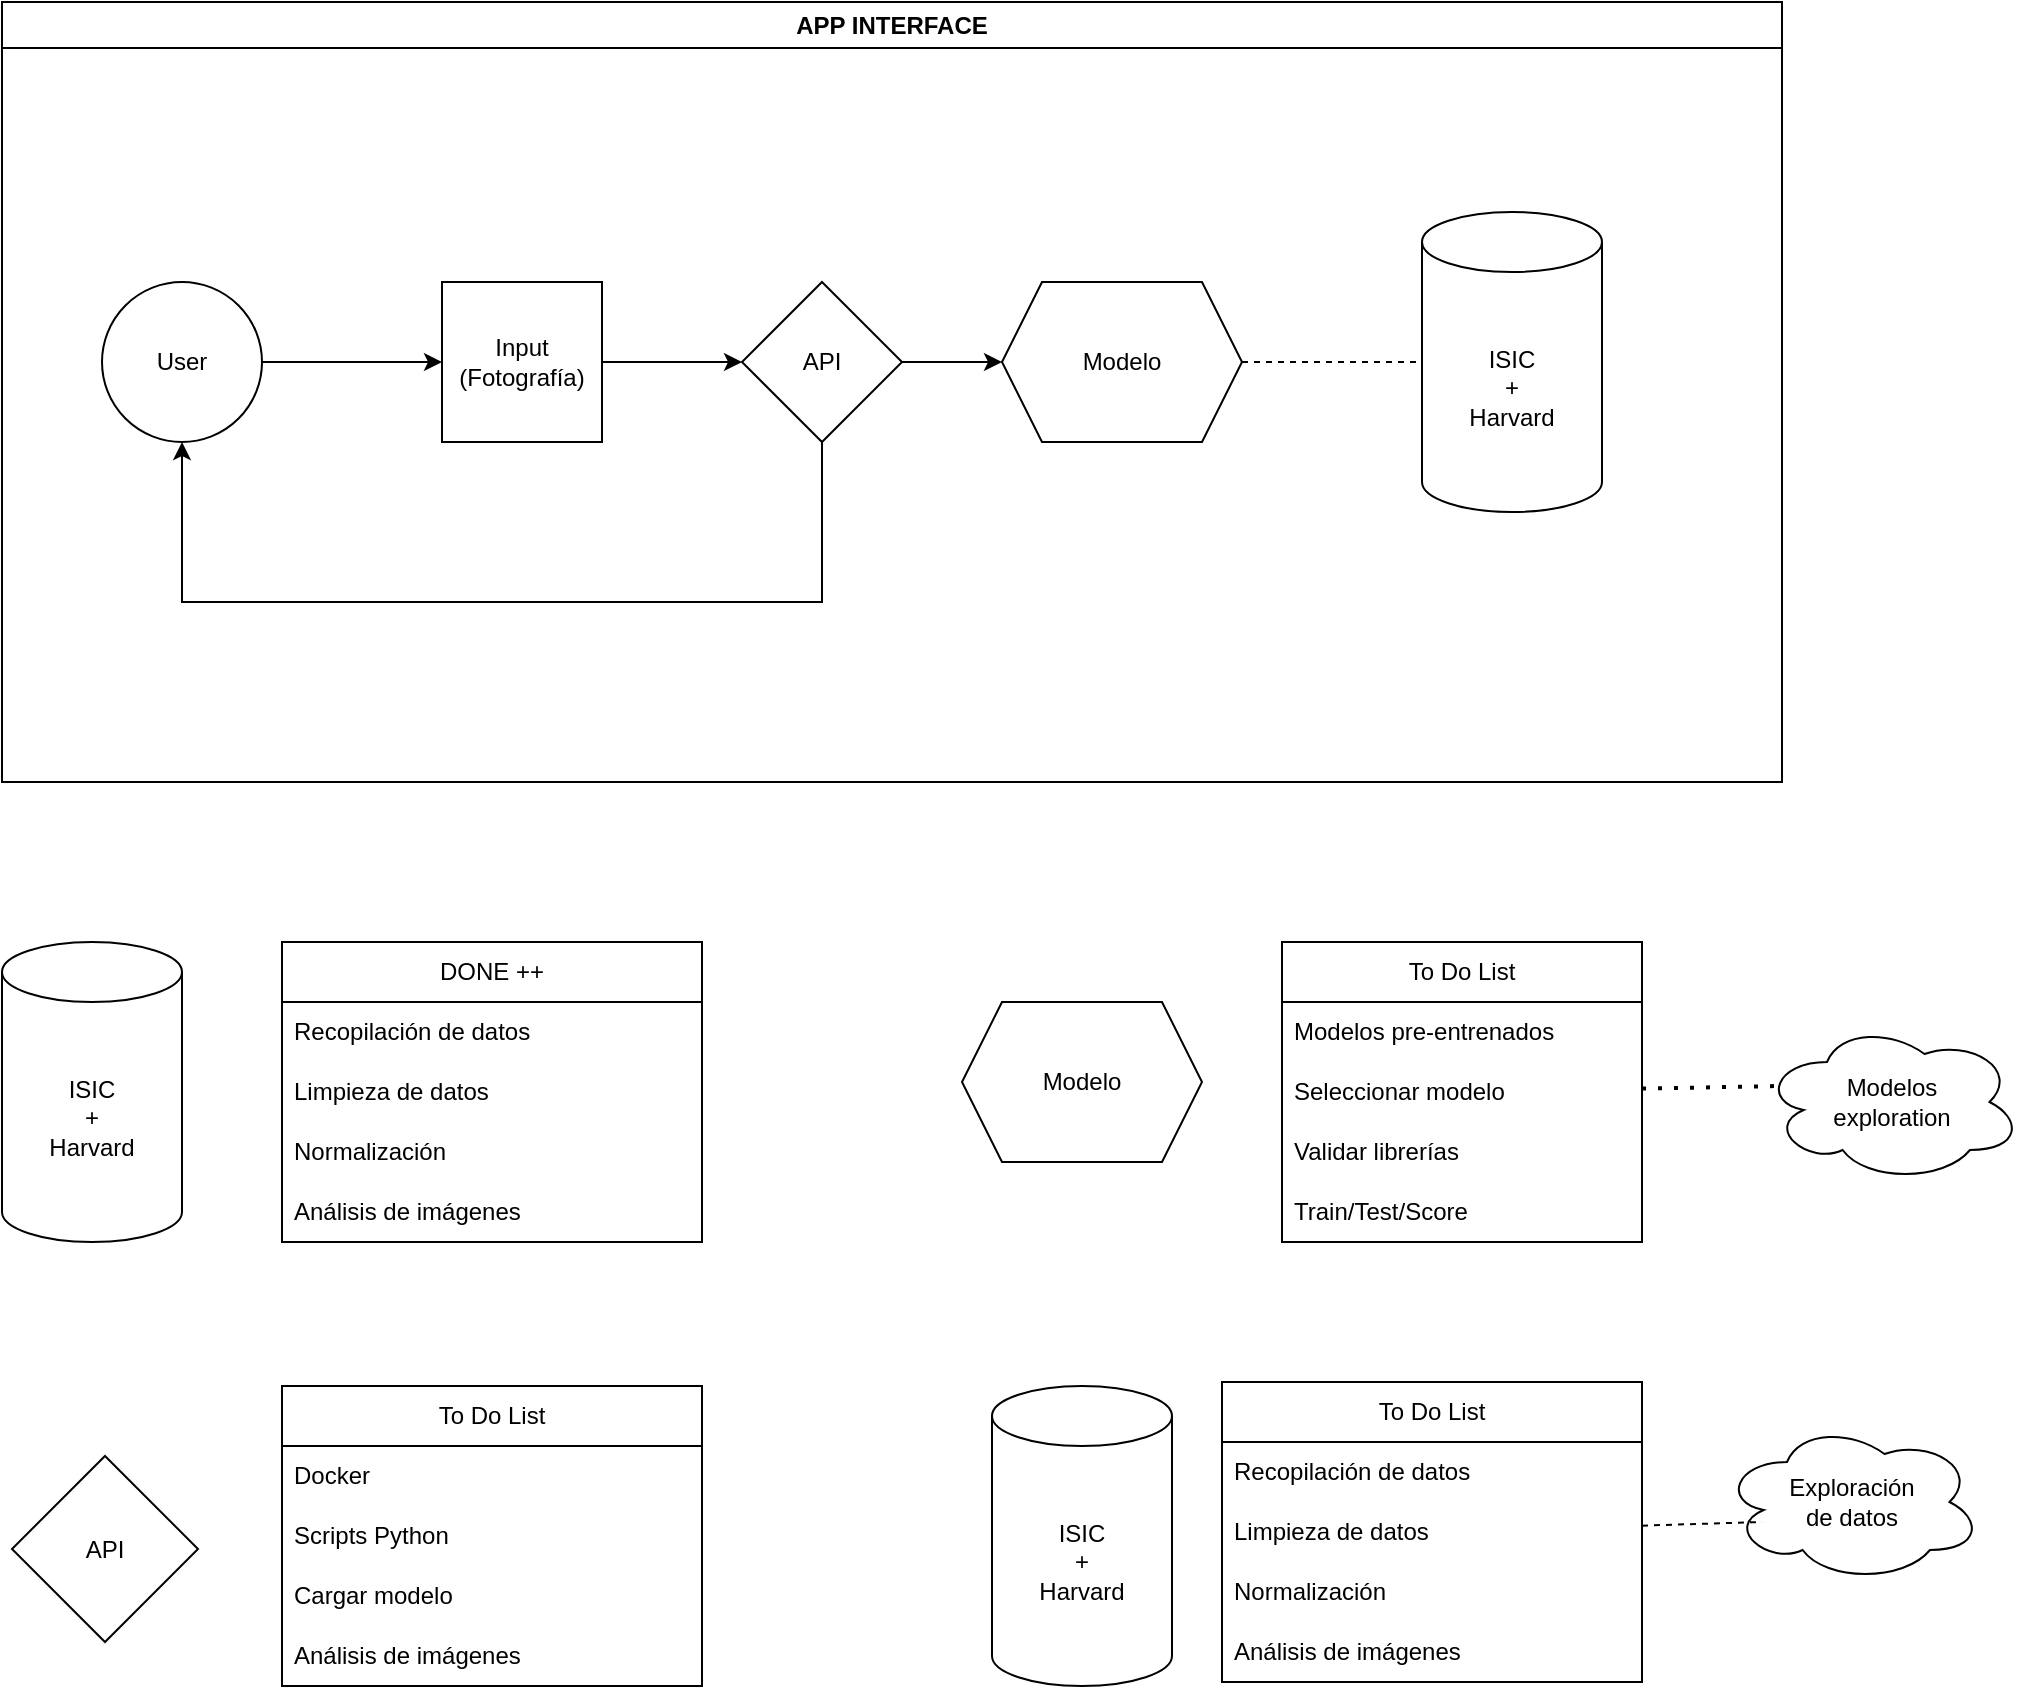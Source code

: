 <mxfile version="25.0.3">
  <diagram name="Página-1" id="kOcMI8-Fo4ylRm-2LRCN">
    <mxGraphModel dx="1066" dy="543" grid="1" gridSize="10" guides="1" tooltips="1" connect="1" arrows="1" fold="1" page="1" pageScale="1" pageWidth="1169" pageHeight="1654" math="0" shadow="0">
      <root>
        <mxCell id="0" />
        <mxCell id="1" parent="0" />
        <mxCell id="aMf8dFrQwE9VW0ghKY-0-3" value="User" style="ellipse;whiteSpace=wrap;html=1;aspect=fixed;" parent="1" vertex="1">
          <mxGeometry x="80" y="160" width="80" height="80" as="geometry" />
        </mxCell>
        <mxCell id="aMf8dFrQwE9VW0ghKY-0-4" value="Input&lt;div&gt;(Fotografía)&lt;/div&gt;" style="whiteSpace=wrap;html=1;aspect=fixed;" parent="1" vertex="1">
          <mxGeometry x="250" y="160" width="80" height="80" as="geometry" />
        </mxCell>
        <mxCell id="aMf8dFrQwE9VW0ghKY-0-12" value="" style="edgeStyle=orthogonalEdgeStyle;rounded=0;orthogonalLoop=1;jettySize=auto;html=1;" parent="1" source="aMf8dFrQwE9VW0ghKY-0-5" target="aMf8dFrQwE9VW0ghKY-0-9" edge="1">
          <mxGeometry relative="1" as="geometry" />
        </mxCell>
        <mxCell id="aMf8dFrQwE9VW0ghKY-0-5" value="API" style="rhombus;whiteSpace=wrap;html=1;" parent="1" vertex="1">
          <mxGeometry x="400" y="160" width="80" height="80" as="geometry" />
        </mxCell>
        <mxCell id="aMf8dFrQwE9VW0ghKY-0-6" value="" style="endArrow=classic;html=1;rounded=0;exitX=1;exitY=0.5;exitDx=0;exitDy=0;entryX=0;entryY=0.5;entryDx=0;entryDy=0;" parent="1" source="aMf8dFrQwE9VW0ghKY-0-3" target="aMf8dFrQwE9VW0ghKY-0-4" edge="1">
          <mxGeometry width="50" height="50" relative="1" as="geometry">
            <mxPoint x="610" y="430" as="sourcePoint" />
            <mxPoint x="660" y="380" as="targetPoint" />
          </mxGeometry>
        </mxCell>
        <mxCell id="aMf8dFrQwE9VW0ghKY-0-7" value="" style="endArrow=classic;html=1;rounded=0;exitX=1;exitY=0.5;exitDx=0;exitDy=0;" parent="1" source="aMf8dFrQwE9VW0ghKY-0-4" target="aMf8dFrQwE9VW0ghKY-0-5" edge="1">
          <mxGeometry width="50" height="50" relative="1" as="geometry">
            <mxPoint x="610" y="430" as="sourcePoint" />
            <mxPoint x="660" y="380" as="targetPoint" />
          </mxGeometry>
        </mxCell>
        <mxCell id="aMf8dFrQwE9VW0ghKY-0-8" value="ISIC&lt;div&gt;+&lt;/div&gt;&lt;div&gt;Harvard&lt;/div&gt;" style="shape=cylinder3;whiteSpace=wrap;html=1;boundedLbl=1;backgroundOutline=1;size=15;" parent="1" vertex="1">
          <mxGeometry x="740" y="125" width="90" height="150" as="geometry" />
        </mxCell>
        <mxCell id="aMf8dFrQwE9VW0ghKY-0-9" value="Modelo" style="shape=hexagon;perimeter=hexagonPerimeter2;whiteSpace=wrap;html=1;fixedSize=1;" parent="1" vertex="1">
          <mxGeometry x="530" y="160" width="120" height="80" as="geometry" />
        </mxCell>
        <mxCell id="aMf8dFrQwE9VW0ghKY-0-11" value="" style="endArrow=classic;html=1;rounded=0;exitX=0.5;exitY=1;exitDx=0;exitDy=0;entryX=0.5;entryY=1;entryDx=0;entryDy=0;" parent="1" source="aMf8dFrQwE9VW0ghKY-0-5" target="aMf8dFrQwE9VW0ghKY-0-3" edge="1">
          <mxGeometry width="50" height="50" relative="1" as="geometry">
            <mxPoint x="610" y="430" as="sourcePoint" />
            <mxPoint x="440" y="360" as="targetPoint" />
            <Array as="points">
              <mxPoint x="440" y="320" />
              <mxPoint x="120" y="320" />
            </Array>
          </mxGeometry>
        </mxCell>
        <mxCell id="aMf8dFrQwE9VW0ghKY-0-13" value="" style="endArrow=none;dashed=1;html=1;rounded=0;exitX=1;exitY=0.5;exitDx=0;exitDy=0;entryX=0;entryY=0.5;entryDx=0;entryDy=0;entryPerimeter=0;" parent="1" source="aMf8dFrQwE9VW0ghKY-0-9" target="aMf8dFrQwE9VW0ghKY-0-8" edge="1">
          <mxGeometry width="50" height="50" relative="1" as="geometry">
            <mxPoint x="610" y="430" as="sourcePoint" />
            <mxPoint x="660" y="380" as="targetPoint" />
          </mxGeometry>
        </mxCell>
        <mxCell id="aMf8dFrQwE9VW0ghKY-0-15" value="APP INTERFACE" style="swimlane;whiteSpace=wrap;html=1;" parent="1" vertex="1">
          <mxGeometry x="30" y="20" width="890" height="390" as="geometry" />
        </mxCell>
        <mxCell id="aMf8dFrQwE9VW0ghKY-0-16" value="ISIC&lt;div&gt;+&lt;/div&gt;&lt;div&gt;Harvard&lt;/div&gt;" style="shape=cylinder3;whiteSpace=wrap;html=1;boundedLbl=1;backgroundOutline=1;size=15;" parent="1" vertex="1">
          <mxGeometry x="30" y="490" width="90" height="150" as="geometry" />
        </mxCell>
        <mxCell id="aMf8dFrQwE9VW0ghKY-0-17" value="DONE ++" style="swimlane;fontStyle=0;childLayout=stackLayout;horizontal=1;startSize=30;horizontalStack=0;resizeParent=1;resizeParentMax=0;resizeLast=0;collapsible=1;marginBottom=0;whiteSpace=wrap;html=1;" parent="1" vertex="1">
          <mxGeometry x="170" y="490" width="210" height="150" as="geometry">
            <mxRectangle x="250" y="500" width="60" height="30" as="alternateBounds" />
          </mxGeometry>
        </mxCell>
        <mxCell id="aMf8dFrQwE9VW0ghKY-0-18" value="Recopilación de datos" style="text;strokeColor=none;fillColor=none;align=left;verticalAlign=middle;spacingLeft=4;spacingRight=4;overflow=hidden;points=[[0,0.5],[1,0.5]];portConstraint=eastwest;rotatable=0;whiteSpace=wrap;html=1;" parent="aMf8dFrQwE9VW0ghKY-0-17" vertex="1">
          <mxGeometry y="30" width="210" height="30" as="geometry" />
        </mxCell>
        <mxCell id="aMf8dFrQwE9VW0ghKY-0-19" value="Limpieza de datos" style="text;strokeColor=none;fillColor=none;align=left;verticalAlign=middle;spacingLeft=4;spacingRight=4;overflow=hidden;points=[[0,0.5],[1,0.5]];portConstraint=eastwest;rotatable=0;whiteSpace=wrap;html=1;" parent="aMf8dFrQwE9VW0ghKY-0-17" vertex="1">
          <mxGeometry y="60" width="210" height="30" as="geometry" />
        </mxCell>
        <mxCell id="aMf8dFrQwE9VW0ghKY-0-20" value="Normalización" style="text;strokeColor=none;fillColor=none;align=left;verticalAlign=middle;spacingLeft=4;spacingRight=4;overflow=hidden;points=[[0,0.5],[1,0.5]];portConstraint=eastwest;rotatable=0;whiteSpace=wrap;html=1;" parent="aMf8dFrQwE9VW0ghKY-0-17" vertex="1">
          <mxGeometry y="90" width="210" height="30" as="geometry" />
        </mxCell>
        <mxCell id="aMf8dFrQwE9VW0ghKY-0-21" value="Análisis de imágenes" style="text;strokeColor=none;fillColor=none;align=left;verticalAlign=middle;spacingLeft=4;spacingRight=4;overflow=hidden;points=[[0,0.5],[1,0.5]];portConstraint=eastwest;rotatable=0;whiteSpace=wrap;html=1;" parent="aMf8dFrQwE9VW0ghKY-0-17" vertex="1">
          <mxGeometry y="120" width="210" height="30" as="geometry" />
        </mxCell>
        <mxCell id="aMf8dFrQwE9VW0ghKY-0-22" value="Modelo" style="shape=hexagon;perimeter=hexagonPerimeter2;whiteSpace=wrap;html=1;fixedSize=1;" parent="1" vertex="1">
          <mxGeometry x="510" y="520" width="120" height="80" as="geometry" />
        </mxCell>
        <mxCell id="aMf8dFrQwE9VW0ghKY-0-23" value="To Do List" style="swimlane;fontStyle=0;childLayout=stackLayout;horizontal=1;startSize=30;horizontalStack=0;resizeParent=1;resizeParentMax=0;resizeLast=0;collapsible=1;marginBottom=0;whiteSpace=wrap;html=1;" parent="1" vertex="1">
          <mxGeometry x="670" y="490" width="180" height="150" as="geometry">
            <mxRectangle x="250" y="500" width="60" height="30" as="alternateBounds" />
          </mxGeometry>
        </mxCell>
        <mxCell id="aMf8dFrQwE9VW0ghKY-0-26" value="Modelos pre-entrenados" style="text;strokeColor=none;fillColor=none;align=left;verticalAlign=middle;spacingLeft=4;spacingRight=4;overflow=hidden;points=[[0,0.5],[1,0.5]];portConstraint=eastwest;rotatable=0;whiteSpace=wrap;html=1;" parent="aMf8dFrQwE9VW0ghKY-0-23" vertex="1">
          <mxGeometry y="30" width="180" height="30" as="geometry" />
        </mxCell>
        <mxCell id="aMf8dFrQwE9VW0ghKY-0-24" value="Seleccionar modelo&amp;nbsp;" style="text;strokeColor=none;fillColor=none;align=left;verticalAlign=middle;spacingLeft=4;spacingRight=4;overflow=hidden;points=[[0,0.5],[1,0.5]];portConstraint=eastwest;rotatable=0;whiteSpace=wrap;html=1;" parent="aMf8dFrQwE9VW0ghKY-0-23" vertex="1">
          <mxGeometry y="60" width="180" height="30" as="geometry" />
        </mxCell>
        <mxCell id="aMf8dFrQwE9VW0ghKY-0-25" value="Validar librerías" style="text;strokeColor=none;fillColor=none;align=left;verticalAlign=middle;spacingLeft=4;spacingRight=4;overflow=hidden;points=[[0,0.5],[1,0.5]];portConstraint=eastwest;rotatable=0;whiteSpace=wrap;html=1;" parent="aMf8dFrQwE9VW0ghKY-0-23" vertex="1">
          <mxGeometry y="90" width="180" height="30" as="geometry" />
        </mxCell>
        <mxCell id="aMf8dFrQwE9VW0ghKY-0-27" value="Train/Test/Score" style="text;strokeColor=none;fillColor=none;align=left;verticalAlign=middle;spacingLeft=4;spacingRight=4;overflow=hidden;points=[[0,0.5],[1,0.5]];portConstraint=eastwest;rotatable=0;whiteSpace=wrap;html=1;" parent="aMf8dFrQwE9VW0ghKY-0-23" vertex="1">
          <mxGeometry y="120" width="180" height="30" as="geometry" />
        </mxCell>
        <mxCell id="aMf8dFrQwE9VW0ghKY-0-28" value="Modelos&lt;div&gt;exploration&lt;/div&gt;" style="ellipse;shape=cloud;whiteSpace=wrap;html=1;" parent="1" vertex="1">
          <mxGeometry x="910" y="530" width="130" height="80" as="geometry" />
        </mxCell>
        <mxCell id="aMf8dFrQwE9VW0ghKY-0-29" value="" style="endArrow=none;dashed=1;html=1;dashPattern=1 3;strokeWidth=2;rounded=0;entryX=0.07;entryY=0.4;entryDx=0;entryDy=0;entryPerimeter=0;" parent="1" source="aMf8dFrQwE9VW0ghKY-0-24" target="aMf8dFrQwE9VW0ghKY-0-28" edge="1">
          <mxGeometry width="50" height="50" relative="1" as="geometry">
            <mxPoint x="510" y="440" as="sourcePoint" />
            <mxPoint x="560" y="390" as="targetPoint" />
          </mxGeometry>
        </mxCell>
        <mxCell id="aMf8dFrQwE9VW0ghKY-0-30" value="API" style="rhombus;whiteSpace=wrap;html=1;" parent="1" vertex="1">
          <mxGeometry x="35" y="747" width="93" height="93" as="geometry" />
        </mxCell>
        <mxCell id="aMf8dFrQwE9VW0ghKY-0-31" value="To Do List" style="swimlane;fontStyle=0;childLayout=stackLayout;horizontal=1;startSize=30;horizontalStack=0;resizeParent=1;resizeParentMax=0;resizeLast=0;collapsible=1;marginBottom=0;whiteSpace=wrap;html=1;" parent="1" vertex="1">
          <mxGeometry x="170" y="712" width="210" height="150" as="geometry">
            <mxRectangle x="250" y="500" width="60" height="30" as="alternateBounds" />
          </mxGeometry>
        </mxCell>
        <mxCell id="aMf8dFrQwE9VW0ghKY-0-32" value="Docker" style="text;strokeColor=none;fillColor=none;align=left;verticalAlign=middle;spacingLeft=4;spacingRight=4;overflow=hidden;points=[[0,0.5],[1,0.5]];portConstraint=eastwest;rotatable=0;whiteSpace=wrap;html=1;" parent="aMf8dFrQwE9VW0ghKY-0-31" vertex="1">
          <mxGeometry y="30" width="210" height="30" as="geometry" />
        </mxCell>
        <mxCell id="aMf8dFrQwE9VW0ghKY-0-33" value="Scripts Python" style="text;strokeColor=none;fillColor=none;align=left;verticalAlign=middle;spacingLeft=4;spacingRight=4;overflow=hidden;points=[[0,0.5],[1,0.5]];portConstraint=eastwest;rotatable=0;whiteSpace=wrap;html=1;" parent="aMf8dFrQwE9VW0ghKY-0-31" vertex="1">
          <mxGeometry y="60" width="210" height="30" as="geometry" />
        </mxCell>
        <mxCell id="aMf8dFrQwE9VW0ghKY-0-34" value="Cargar modelo" style="text;strokeColor=none;fillColor=none;align=left;verticalAlign=middle;spacingLeft=4;spacingRight=4;overflow=hidden;points=[[0,0.5],[1,0.5]];portConstraint=eastwest;rotatable=0;whiteSpace=wrap;html=1;" parent="aMf8dFrQwE9VW0ghKY-0-31" vertex="1">
          <mxGeometry y="90" width="210" height="30" as="geometry" />
        </mxCell>
        <mxCell id="aMf8dFrQwE9VW0ghKY-0-35" value="Análisis de imágenes" style="text;strokeColor=none;fillColor=none;align=left;verticalAlign=middle;spacingLeft=4;spacingRight=4;overflow=hidden;points=[[0,0.5],[1,0.5]];portConstraint=eastwest;rotatable=0;whiteSpace=wrap;html=1;" parent="aMf8dFrQwE9VW0ghKY-0-31" vertex="1">
          <mxGeometry y="120" width="210" height="30" as="geometry" />
        </mxCell>
        <mxCell id="Svqmvw50BXlxAv2IqVhk-1" value="ISIC&lt;div&gt;+&lt;/div&gt;&lt;div&gt;Harvard&lt;/div&gt;" style="shape=cylinder3;whiteSpace=wrap;html=1;boundedLbl=1;backgroundOutline=1;size=15;" vertex="1" parent="1">
          <mxGeometry x="525" y="712" width="90" height="150" as="geometry" />
        </mxCell>
        <mxCell id="Svqmvw50BXlxAv2IqVhk-2" value="To Do List" style="swimlane;fontStyle=0;childLayout=stackLayout;horizontal=1;startSize=30;horizontalStack=0;resizeParent=1;resizeParentMax=0;resizeLast=0;collapsible=1;marginBottom=0;whiteSpace=wrap;html=1;" vertex="1" parent="1">
          <mxGeometry x="640" y="710" width="210" height="150" as="geometry">
            <mxRectangle x="250" y="500" width="60" height="30" as="alternateBounds" />
          </mxGeometry>
        </mxCell>
        <mxCell id="Svqmvw50BXlxAv2IqVhk-3" value="Recopilación de datos" style="text;strokeColor=none;fillColor=none;align=left;verticalAlign=middle;spacingLeft=4;spacingRight=4;overflow=hidden;points=[[0,0.5],[1,0.5]];portConstraint=eastwest;rotatable=0;whiteSpace=wrap;html=1;" vertex="1" parent="Svqmvw50BXlxAv2IqVhk-2">
          <mxGeometry y="30" width="210" height="30" as="geometry" />
        </mxCell>
        <mxCell id="Svqmvw50BXlxAv2IqVhk-4" value="Limpieza de datos" style="text;strokeColor=none;fillColor=none;align=left;verticalAlign=middle;spacingLeft=4;spacingRight=4;overflow=hidden;points=[[0,0.5],[1,0.5]];portConstraint=eastwest;rotatable=0;whiteSpace=wrap;html=1;" vertex="1" parent="Svqmvw50BXlxAv2IqVhk-2">
          <mxGeometry y="60" width="210" height="30" as="geometry" />
        </mxCell>
        <mxCell id="Svqmvw50BXlxAv2IqVhk-5" value="Normalización" style="text;strokeColor=none;fillColor=none;align=left;verticalAlign=middle;spacingLeft=4;spacingRight=4;overflow=hidden;points=[[0,0.5],[1,0.5]];portConstraint=eastwest;rotatable=0;whiteSpace=wrap;html=1;" vertex="1" parent="Svqmvw50BXlxAv2IqVhk-2">
          <mxGeometry y="90" width="210" height="30" as="geometry" />
        </mxCell>
        <mxCell id="Svqmvw50BXlxAv2IqVhk-6" value="Análisis de imágenes" style="text;strokeColor=none;fillColor=none;align=left;verticalAlign=middle;spacingLeft=4;spacingRight=4;overflow=hidden;points=[[0,0.5],[1,0.5]];portConstraint=eastwest;rotatable=0;whiteSpace=wrap;html=1;" vertex="1" parent="Svqmvw50BXlxAv2IqVhk-2">
          <mxGeometry y="120" width="210" height="30" as="geometry" />
        </mxCell>
        <mxCell id="Svqmvw50BXlxAv2IqVhk-7" value="Exploración&lt;div&gt;de datos&lt;/div&gt;" style="ellipse;shape=cloud;whiteSpace=wrap;html=1;" vertex="1" parent="1">
          <mxGeometry x="890" y="730" width="130" height="80" as="geometry" />
        </mxCell>
        <mxCell id="Svqmvw50BXlxAv2IqVhk-8" value="" style="endArrow=none;dashed=1;html=1;rounded=0;entryX=0.154;entryY=0.625;entryDx=0;entryDy=0;entryPerimeter=0;" edge="1" parent="1" source="Svqmvw50BXlxAv2IqVhk-4" target="Svqmvw50BXlxAv2IqVhk-7">
          <mxGeometry width="50" height="50" relative="1" as="geometry">
            <mxPoint x="680" y="740" as="sourcePoint" />
            <mxPoint x="730" y="690" as="targetPoint" />
          </mxGeometry>
        </mxCell>
      </root>
    </mxGraphModel>
  </diagram>
</mxfile>
